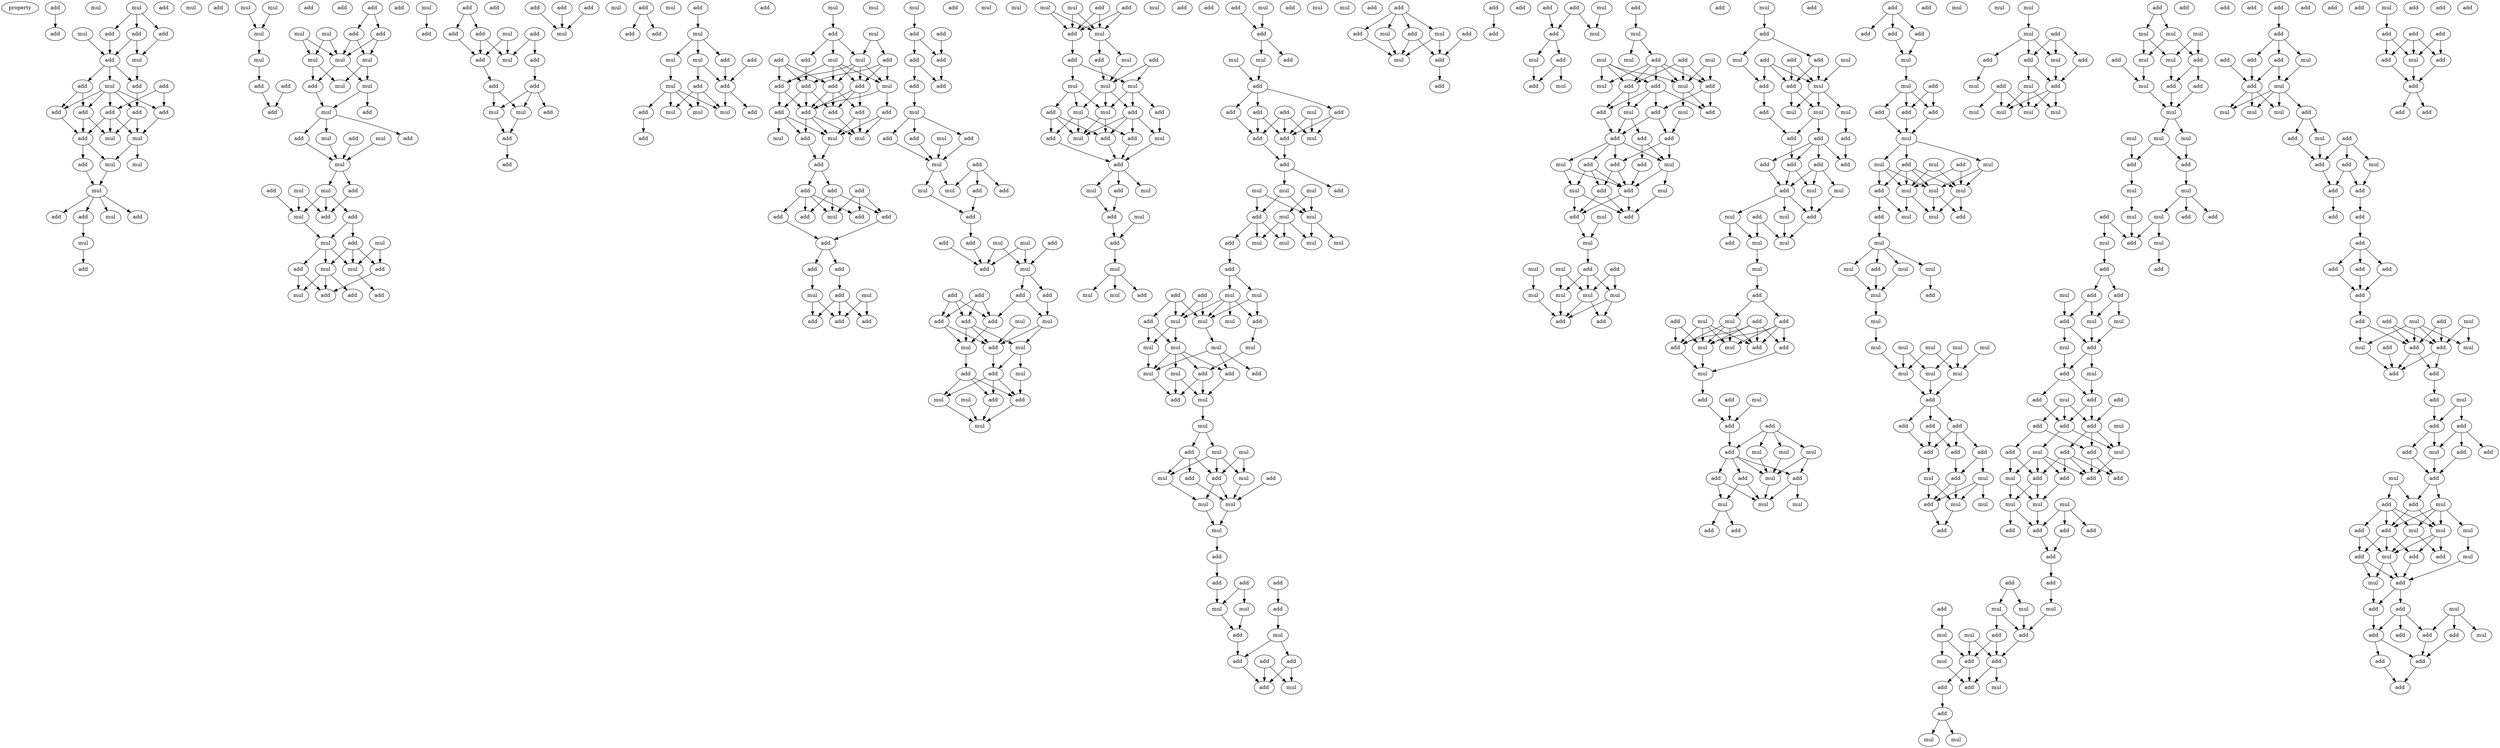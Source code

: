 digraph {
    node [fontcolor=black]
    property [mul=2,lf=1.5]
    0 [ label = add ];
    1 [ label = mul ];
    2 [ label = add ];
    3 [ label = mul ];
    4 [ label = add ];
    5 [ label = add ];
    6 [ label = mul ];
    7 [ label = add ];
    8 [ label = mul ];
    9 [ label = add ];
    10 [ label = mul ];
    11 [ label = add ];
    12 [ label = add ];
    13 [ label = add ];
    14 [ label = add ];
    15 [ label = add ];
    16 [ label = add ];
    17 [ label = add ];
    18 [ label = add ];
    19 [ label = add ];
    20 [ label = mul ];
    21 [ label = mul ];
    22 [ label = mul ];
    23 [ label = add ];
    24 [ label = mul ];
    25 [ label = add ];
    26 [ label = mul ];
    27 [ label = mul ];
    28 [ label = add ];
    29 [ label = add ];
    30 [ label = add ];
    31 [ label = mul ];
    32 [ label = add ];
    33 [ label = mul ];
    34 [ label = mul ];
    35 [ label = add ];
    36 [ label = add ];
    37 [ label = add ];
    38 [ label = mul ];
    39 [ label = mul ];
    40 [ label = mul ];
    41 [ label = add ];
    42 [ label = add ];
    43 [ label = add ];
    44 [ label = add ];
    45 [ label = add ];
    46 [ label = add ];
    47 [ label = add ];
    48 [ label = mul ];
    49 [ label = mul ];
    50 [ label = mul ];
    51 [ label = mul ];
    52 [ label = mul ];
    53 [ label = add ];
    54 [ label = mul ];
    55 [ label = mul ];
    56 [ label = add ];
    57 [ label = mul ];
    58 [ label = mul ];
    59 [ label = add ];
    60 [ label = mul ];
    61 [ label = add ];
    62 [ label = add ];
    63 [ label = mul ];
    64 [ label = add ];
    65 [ label = mul ];
    66 [ label = add ];
    67 [ label = mul ];
    68 [ label = add ];
    69 [ label = mul ];
    70 [ label = add ];
    71 [ label = mul ];
    72 [ label = add ];
    73 [ label = mul ];
    74 [ label = mul ];
    75 [ label = add ];
    76 [ label = add ];
    77 [ label = mul ];
    78 [ label = mul ];
    79 [ label = add ];
    80 [ label = add ];
    81 [ label = add ];
    82 [ label = mul ];
    83 [ label = add ];
    84 [ label = add ];
    85 [ label = add ];
    86 [ label = add ];
    87 [ label = add ];
    88 [ label = mul ];
    89 [ label = add ];
    90 [ label = mul ];
    91 [ label = add ];
    92 [ label = add ];
    93 [ label = add ];
    94 [ label = mul ];
    95 [ label = mul ];
    96 [ label = add ];
    97 [ label = add ];
    98 [ label = add ];
    99 [ label = add ];
    100 [ label = add ];
    101 [ label = add ];
    102 [ label = mul ];
    103 [ label = add ];
    104 [ label = mul ];
    105 [ label = add ];
    106 [ label = mul ];
    107 [ label = add ];
    108 [ label = add ];
    109 [ label = add ];
    110 [ label = mul ];
    111 [ label = add ];
    112 [ label = mul ];
    113 [ label = mul ];
    114 [ label = add ];
    115 [ label = add ];
    116 [ label = mul ];
    117 [ label = add ];
    118 [ label = add ];
    119 [ label = add ];
    120 [ label = add ];
    121 [ label = mul ];
    122 [ label = mul ];
    123 [ label = mul ];
    124 [ label = add ];
    125 [ label = mul ];
    126 [ label = mul ];
    127 [ label = add ];
    128 [ label = mul ];
    129 [ label = add ];
    130 [ label = mul ];
    131 [ label = add ];
    132 [ label = mul ];
    133 [ label = add ];
    134 [ label = add ];
    135 [ label = add ];
    136 [ label = add ];
    137 [ label = add ];
    138 [ label = mul ];
    139 [ label = add ];
    140 [ label = add ];
    141 [ label = add ];
    142 [ label = add ];
    143 [ label = add ];
    144 [ label = add ];
    145 [ label = mul ];
    146 [ label = mul ];
    147 [ label = mul ];
    148 [ label = add ];
    149 [ label = add ];
    150 [ label = add ];
    151 [ label = add ];
    152 [ label = add ];
    153 [ label = add ];
    154 [ label = add ];
    155 [ label = add ];
    156 [ label = mul ];
    157 [ label = add ];
    158 [ label = add ];
    159 [ label = add ];
    160 [ label = mul ];
    161 [ label = add ];
    162 [ label = mul ];
    163 [ label = add ];
    164 [ label = add ];
    165 [ label = add ];
    166 [ label = mul ];
    167 [ label = add ];
    168 [ label = add ];
    169 [ label = add ];
    170 [ label = add ];
    171 [ label = add ];
    172 [ label = add ];
    173 [ label = add ];
    174 [ label = mul ];
    175 [ label = mul ];
    176 [ label = add ];
    177 [ label = add ];
    178 [ label = mul ];
    179 [ label = add ];
    180 [ label = add ];
    181 [ label = mul ];
    182 [ label = mul ];
    183 [ label = add ];
    184 [ label = mul ];
    185 [ label = mul ];
    186 [ label = add ];
    187 [ label = add ];
    188 [ label = mul ];
    189 [ label = add ];
    190 [ label = add ];
    191 [ label = add ];
    192 [ label = mul ];
    193 [ label = mul ];
    194 [ label = add ];
    195 [ label = add ];
    196 [ label = add ];
    197 [ label = add ];
    198 [ label = add ];
    199 [ label = add ];
    200 [ label = mul ];
    201 [ label = add ];
    202 [ label = mul ];
    203 [ label = add ];
    204 [ label = mul ];
    205 [ label = add ];
    206 [ label = mul ];
    207 [ label = add ];
    208 [ label = mul ];
    209 [ label = add ];
    210 [ label = add ];
    211 [ label = mul ];
    212 [ label = mul ];
    213 [ label = add ];
    214 [ label = mul ];
    215 [ label = mul ];
    216 [ label = add ];
    217 [ label = add ];
    218 [ label = mul ];
    219 [ label = mul ];
    220 [ label = add ];
    221 [ label = mul ];
    222 [ label = add ];
    223 [ label = mul ];
    224 [ label = add ];
    225 [ label = add ];
    226 [ label = mul ];
    227 [ label = mul ];
    228 [ label = mul ];
    229 [ label = mul ];
    230 [ label = mul ];
    231 [ label = add ];
    232 [ label = add ];
    233 [ label = add ];
    234 [ label = mul ];
    235 [ label = mul ];
    236 [ label = add ];
    237 [ label = add ];
    238 [ label = add ];
    239 [ label = add ];
    240 [ label = add ];
    241 [ label = add ];
    242 [ label = mul ];
    243 [ label = mul ];
    244 [ label = add ];
    245 [ label = mul ];
    246 [ label = add ];
    247 [ label = add ];
    248 [ label = mul ];
    249 [ label = mul ];
    250 [ label = add ];
    251 [ label = mul ];
    252 [ label = mul ];
    253 [ label = add ];
    254 [ label = add ];
    255 [ label = add ];
    256 [ label = add ];
    257 [ label = mul ];
    258 [ label = mul ];
    259 [ label = add ];
    260 [ label = add ];
    261 [ label = add ];
    262 [ label = add ];
    263 [ label = add ];
    264 [ label = mul ];
    265 [ label = add ];
    266 [ label = mul ];
    267 [ label = add ];
    268 [ label = add ];
    269 [ label = mul ];
    270 [ label = add ];
    271 [ label = mul ];
    272 [ label = mul ];
    273 [ label = add ];
    274 [ label = mul ];
    275 [ label = mul ];
    276 [ label = mul ];
    277 [ label = mul ];
    278 [ label = add ];
    279 [ label = mul ];
    280 [ label = mul ];
    281 [ label = add ];
    282 [ label = add ];
    283 [ label = mul ];
    284 [ label = add ];
    285 [ label = mul ];
    286 [ label = mul ];
    287 [ label = mul ];
    288 [ label = mul ];
    289 [ label = add ];
    290 [ label = add ];
    291 [ label = mul ];
    292 [ label = mul ];
    293 [ label = mul ];
    294 [ label = mul ];
    295 [ label = mul ];
    296 [ label = add ];
    297 [ label = add ];
    298 [ label = add ];
    299 [ label = mul ];
    300 [ label = mul ];
    301 [ label = add ];
    302 [ label = mul ];
    303 [ label = mul ];
    304 [ label = mul ];
    305 [ label = add ];
    306 [ label = add ];
    307 [ label = add ];
    308 [ label = mul ];
    309 [ label = mul ];
    310 [ label = add ];
    311 [ label = mul ];
    312 [ label = mul ];
    313 [ label = mul ];
    314 [ label = mul ];
    315 [ label = add ];
    316 [ label = add ];
    317 [ label = add ];
    318 [ label = add ];
    319 [ label = mul ];
    320 [ label = add ];
    321 [ label = mul ];
    322 [ label = mul ];
    323 [ label = add ];
    324 [ label = add ];
    325 [ label = add ];
    326 [ label = add ];
    327 [ label = mul ];
    328 [ label = mul ];
    329 [ label = add ];
    330 [ label = add ];
    331 [ label = add ];
    332 [ label = add ];
    333 [ label = add ];
    334 [ label = mul ];
    335 [ label = mul ];
    336 [ label = add ];
    337 [ label = mul ];
    338 [ label = add ];
    339 [ label = add ];
    340 [ label = add ];
    341 [ label = add ];
    342 [ label = add ];
    343 [ label = add ];
    344 [ label = mul ];
    345 [ label = add ];
    346 [ label = add ];
    347 [ label = mul ];
    348 [ label = mul ];
    349 [ label = add ];
    350 [ label = add ];
    351 [ label = mul ];
    352 [ label = add ];
    353 [ label = mul ];
    354 [ label = mul ];
    355 [ label = add ];
    356 [ label = add ];
    357 [ label = mul ];
    358 [ label = mul ];
    359 [ label = mul ];
    360 [ label = add ];
    361 [ label = add ];
    362 [ label = add ];
    363 [ label = mul ];
    364 [ label = add ];
    365 [ label = mul ];
    366 [ label = mul ];
    367 [ label = add ];
    368 [ label = add ];
    369 [ label = add ];
    370 [ label = add ];
    371 [ label = add ];
    372 [ label = add ];
    373 [ label = mul ];
    374 [ label = add ];
    375 [ label = mul ];
    376 [ label = add ];
    377 [ label = mul ];
    378 [ label = add ];
    379 [ label = add ];
    380 [ label = mul ];
    381 [ label = add ];
    382 [ label = add ];
    383 [ label = add ];
    384 [ label = mul ];
    385 [ label = mul ];
    386 [ label = mul ];
    387 [ label = mul ];
    388 [ label = add ];
    389 [ label = add ];
    390 [ label = mul ];
    391 [ label = mul ];
    392 [ label = mul ];
    393 [ label = mul ];
    394 [ label = add ];
    395 [ label = add ];
    396 [ label = mul ];
    397 [ label = add ];
    398 [ label = add ];
    399 [ label = mul ];
    400 [ label = mul ];
    401 [ label = add ];
    402 [ label = add ];
    403 [ label = add ];
    404 [ label = add ];
    405 [ label = mul ];
    406 [ label = mul ];
    407 [ label = add ];
    408 [ label = mul ];
    409 [ label = mul ];
    410 [ label = add ];
    411 [ label = add ];
    412 [ label = add ];
    413 [ label = add ];
    414 [ label = add ];
    415 [ label = add ];
    416 [ label = add ];
    417 [ label = add ];
    418 [ label = add ];
    419 [ label = mul ];
    420 [ label = mul ];
    421 [ label = add ];
    422 [ label = mul ];
    423 [ label = add ];
    424 [ label = mul ];
    425 [ label = mul ];
    426 [ label = mul ];
    427 [ label = add ];
    428 [ label = mul ];
    429 [ label = add ];
    430 [ label = add ];
    431 [ label = add ];
    432 [ label = mul ];
    433 [ label = add ];
    434 [ label = mul ];
    435 [ label = mul ];
    436 [ label = mul ];
    437 [ label = add ];
    438 [ label = add ];
    439 [ label = add ];
    440 [ label = mul ];
    441 [ label = add ];
    442 [ label = mul ];
    443 [ label = add ];
    444 [ label = add ];
    445 [ label = add ];
    446 [ label = add ];
    447 [ label = mul ];
    448 [ label = mul ];
    449 [ label = mul ];
    450 [ label = mul ];
    451 [ label = add ];
    452 [ label = add ];
    453 [ label = add ];
    454 [ label = mul ];
    455 [ label = mul ];
    456 [ label = mul ];
    457 [ label = add ];
    458 [ label = add ];
    459 [ label = add ];
    460 [ label = add ];
    461 [ label = add ];
    462 [ label = add ];
    463 [ label = mul ];
    464 [ label = add ];
    465 [ label = mul ];
    466 [ label = mul ];
    467 [ label = mul ];
    468 [ label = add ];
    469 [ label = add ];
    470 [ label = add ];
    471 [ label = add ];
    472 [ label = mul ];
    473 [ label = add ];
    474 [ label = mul ];
    475 [ label = add ];
    476 [ label = mul ];
    477 [ label = mul ];
    478 [ label = add ];
    479 [ label = mul ];
    480 [ label = mul ];
    481 [ label = mul ];
    482 [ label = mul ];
    483 [ label = add ];
    484 [ label = mul ];
    485 [ label = add ];
    486 [ label = mul ];
    487 [ label = mul ];
    488 [ label = mul ];
    489 [ label = add ];
    490 [ label = mul ];
    491 [ label = add ];
    492 [ label = mul ];
    493 [ label = mul ];
    494 [ label = mul ];
    495 [ label = mul ];
    496 [ label = mul ];
    497 [ label = mul ];
    498 [ label = mul ];
    499 [ label = mul ];
    500 [ label = mul ];
    501 [ label = mul ];
    502 [ label = add ];
    503 [ label = add ];
    504 [ label = add ];
    505 [ label = add ];
    506 [ label = add ];
    507 [ label = add ];
    508 [ label = add ];
    509 [ label = add ];
    510 [ label = mul ];
    511 [ label = mul ];
    512 [ label = mul ];
    513 [ label = add ];
    514 [ label = mul ];
    515 [ label = add ];
    516 [ label = mul ];
    517 [ label = mul ];
    518 [ label = add ];
    519 [ label = add ];
    520 [ label = mul ];
    521 [ label = add ];
    522 [ label = add ];
    523 [ label = mul ];
    524 [ label = add ];
    525 [ label = mul ];
    526 [ label = add ];
    527 [ label = mul ];
    528 [ label = mul ];
    529 [ label = mul ];
    530 [ label = mul ];
    531 [ label = add ];
    532 [ label = mul ];
    533 [ label = mul ];
    534 [ label = mul ];
    535 [ label = mul ];
    536 [ label = add ];
    537 [ label = mul ];
    538 [ label = add ];
    539 [ label = add ];
    540 [ label = mul ];
    541 [ label = add ];
    542 [ label = mul ];
    543 [ label = mul ];
    544 [ label = mul ];
    545 [ label = mul ];
    546 [ label = add ];
    547 [ label = add ];
    548 [ label = mul ];
    549 [ label = mul ];
    550 [ label = add ];
    551 [ label = mul ];
    552 [ label = mul ];
    553 [ label = add ];
    554 [ label = add ];
    555 [ label = add ];
    556 [ label = mul ];
    557 [ label = mul ];
    558 [ label = add ];
    559 [ label = add ];
    560 [ label = add ];
    561 [ label = mul ];
    562 [ label = add ];
    563 [ label = add ];
    564 [ label = mul ];
    565 [ label = mul ];
    566 [ label = mul ];
    567 [ label = add ];
    568 [ label = add ];
    569 [ label = add ];
    570 [ label = mul ];
    571 [ label = add ];
    572 [ label = mul ];
    573 [ label = add ];
    574 [ label = add ];
    575 [ label = add ];
    576 [ label = mul ];
    577 [ label = add ];
    578 [ label = add ];
    579 [ label = add ];
    580 [ label = add ];
    581 [ label = mul ];
    582 [ label = mul ];
    583 [ label = add ];
    584 [ label = add ];
    585 [ label = add ];
    586 [ label = add ];
    587 [ label = mul ];
    588 [ label = add ];
    589 [ label = mul ];
    590 [ label = mul ];
    591 [ label = mul ];
    592 [ label = add ];
    593 [ label = add ];
    594 [ label = add ];
    595 [ label = add ];
    596 [ label = add ];
    597 [ label = add ];
    598 [ label = add ];
    599 [ label = mul ];
    600 [ label = add ];
    601 [ label = mul ];
    602 [ label = mul ];
    603 [ label = mul ];
    604 [ label = mul ];
    605 [ label = add ];
    606 [ label = add ];
    607 [ label = add ];
    608 [ label = mul ];
    609 [ label = add ];
    610 [ label = add ];
    611 [ label = add ];
    612 [ label = mul ];
    613 [ label = add ];
    614 [ label = add ];
    615 [ label = add ];
    616 [ label = add ];
    617 [ label = mul ];
    618 [ label = mul ];
    619 [ label = add ];
    620 [ label = add ];
    621 [ label = add ];
    622 [ label = mul ];
    623 [ label = add ];
    624 [ label = add ];
    625 [ label = mul ];
    626 [ label = add ];
    627 [ label = add ];
    628 [ label = mul ];
    629 [ label = mul ];
    630 [ label = mul ];
    631 [ label = add ];
    632 [ label = mul ];
    633 [ label = add ];
    634 [ label = add ];
    635 [ label = mul ];
    636 [ label = add ];
    637 [ label = add ];
    638 [ label = add ];
    639 [ label = add ];
    640 [ label = add ];
    641 [ label = add ];
    642 [ label = add ];
    643 [ label = add ];
    644 [ label = add ];
    645 [ label = add ];
    646 [ label = add ];
    647 [ label = add ];
    648 [ label = add ];
    649 [ label = add ];
    650 [ label = mul ];
    651 [ label = add ];
    652 [ label = mul ];
    653 [ label = mul ];
    654 [ label = add ];
    655 [ label = add ];
    656 [ label = add ];
    657 [ label = mul ];
    658 [ label = add ];
    659 [ label = add ];
    660 [ label = mul ];
    661 [ label = add ];
    662 [ label = add ];
    663 [ label = add ];
    664 [ label = add ];
    665 [ label = add ];
    666 [ label = add ];
    667 [ label = mul ];
    668 [ label = add ];
    669 [ label = mul ];
    670 [ label = mul ];
    671 [ label = add ];
    672 [ label = add ];
    673 [ label = mul ];
    674 [ label = add ];
    675 [ label = add ];
    676 [ label = mul ];
    677 [ label = mul ];
    678 [ label = mul ];
    679 [ label = add ];
    680 [ label = add ];
    681 [ label = add ];
    682 [ label = mul ];
    683 [ label = mul ];
    684 [ label = add ];
    685 [ label = mul ];
    686 [ label = add ];
    687 [ label = add ];
    688 [ label = add ];
    689 [ label = add ];
    690 [ label = add ];
    691 [ label = add ];
    692 [ label = mul ];
    693 [ label = add ];
    694 [ label = add ];
    695 [ label = add ];
    696 [ label = mul ];
    697 [ label = add ];
    698 [ label = add ];
    699 [ label = add ];
    700 [ label = add ];
    701 [ label = add ];
    702 [ label = add ];
    703 [ label = mul ];
    704 [ label = add ];
    705 [ label = add ];
    706 [ label = add ];
    707 [ label = add ];
    708 [ label = add ];
    0 -> 2 [ name = 0 ];
    3 -> 4 [ name = 1 ];
    3 -> 5 [ name = 2 ];
    3 -> 7 [ name = 3 ];
    4 -> 8 [ name = 4 ];
    4 -> 9 [ name = 5 ];
    5 -> 8 [ name = 6 ];
    6 -> 9 [ name = 7 ];
    7 -> 9 [ name = 8 ];
    8 -> 13 [ name = 9 ];
    9 -> 10 [ name = 10 ];
    9 -> 11 [ name = 11 ];
    9 -> 13 [ name = 12 ];
    10 -> 14 [ name = 13 ];
    10 -> 15 [ name = 14 ];
    10 -> 16 [ name = 15 ];
    10 -> 17 [ name = 16 ];
    10 -> 18 [ name = 17 ];
    11 -> 17 [ name = 18 ];
    11 -> 18 [ name = 19 ];
    12 -> 15 [ name = 20 ];
    12 -> 16 [ name = 21 ];
    13 -> 14 [ name = 22 ];
    14 -> 20 [ name = 23 ];
    14 -> 21 [ name = 24 ];
    15 -> 19 [ name = 25 ];
    15 -> 20 [ name = 26 ];
    15 -> 21 [ name = 27 ];
    16 -> 21 [ name = 28 ];
    17 -> 19 [ name = 29 ];
    17 -> 20 [ name = 30 ];
    18 -> 19 [ name = 31 ];
    19 -> 22 [ name = 32 ];
    19 -> 25 [ name = 33 ];
    21 -> 22 [ name = 34 ];
    21 -> 26 [ name = 35 ];
    22 -> 27 [ name = 36 ];
    25 -> 27 [ name = 37 ];
    27 -> 29 [ name = 38 ];
    27 -> 30 [ name = 39 ];
    27 -> 31 [ name = 40 ];
    27 -> 32 [ name = 41 ];
    30 -> 33 [ name = 42 ];
    33 -> 36 [ name = 43 ];
    34 -> 39 [ name = 44 ];
    38 -> 39 [ name = 45 ];
    39 -> 40 [ name = 46 ];
    40 -> 41 [ name = 47 ];
    41 -> 43 [ name = 48 ];
    42 -> 43 [ name = 49 ];
    44 -> 45 [ name = 50 ];
    44 -> 46 [ name = 51 ];
    45 -> 51 [ name = 52 ];
    45 -> 52 [ name = 53 ];
    46 -> 51 [ name = 54 ];
    46 -> 52 [ name = 55 ];
    48 -> 50 [ name = 56 ];
    48 -> 51 [ name = 57 ];
    49 -> 50 [ name = 58 ];
    49 -> 51 [ name = 59 ];
    50 -> 53 [ name = 60 ];
    50 -> 55 [ name = 61 ];
    51 -> 53 [ name = 62 ];
    51 -> 54 [ name = 63 ];
    52 -> 54 [ name = 64 ];
    52 -> 55 [ name = 65 ];
    53 -> 57 [ name = 66 ];
    54 -> 56 [ name = 67 ];
    54 -> 57 [ name = 68 ];
    57 -> 58 [ name = 69 ];
    57 -> 61 [ name = 70 ];
    57 -> 62 [ name = 71 ];
    58 -> 63 [ name = 72 ];
    59 -> 63 [ name = 73 ];
    60 -> 63 [ name = 74 ];
    62 -> 63 [ name = 75 ];
    63 -> 65 [ name = 76 ];
    63 -> 66 [ name = 77 ];
    64 -> 69 [ name = 78 ];
    65 -> 68 [ name = 79 ];
    65 -> 69 [ name = 80 ];
    65 -> 70 [ name = 81 ];
    66 -> 68 [ name = 82 ];
    67 -> 68 [ name = 83 ];
    67 -> 69 [ name = 84 ];
    69 -> 73 [ name = 85 ];
    70 -> 72 [ name = 86 ];
    70 -> 73 [ name = 87 ];
    71 -> 75 [ name = 88 ];
    71 -> 77 [ name = 89 ];
    72 -> 74 [ name = 90 ];
    72 -> 75 [ name = 91 ];
    72 -> 77 [ name = 92 ];
    73 -> 74 [ name = 93 ];
    73 -> 76 [ name = 94 ];
    73 -> 77 [ name = 95 ];
    74 -> 78 [ name = 96 ];
    74 -> 79 [ name = 97 ];
    74 -> 80 [ name = 98 ];
    75 -> 80 [ name = 99 ];
    76 -> 78 [ name = 100 ];
    76 -> 80 [ name = 101 ];
    77 -> 81 [ name = 102 ];
    82 -> 84 [ name = 103 ];
    83 -> 86 [ name = 104 ];
    83 -> 87 [ name = 105 ];
    85 -> 90 [ name = 106 ];
    85 -> 91 [ name = 107 ];
    86 -> 89 [ name = 108 ];
    87 -> 89 [ name = 109 ];
    87 -> 90 [ name = 110 ];
    88 -> 89 [ name = 111 ];
    88 -> 90 [ name = 112 ];
    89 -> 92 [ name = 113 ];
    91 -> 93 [ name = 114 ];
    92 -> 94 [ name = 115 ];
    92 -> 95 [ name = 116 ];
    93 -> 94 [ name = 117 ];
    93 -> 95 [ name = 118 ];
    93 -> 97 [ name = 119 ];
    94 -> 98 [ name = 120 ];
    95 -> 98 [ name = 121 ];
    98 -> 100 [ name = 122 ];
    99 -> 104 [ name = 123 ];
    101 -> 104 [ name = 124 ];
    103 -> 104 [ name = 125 ];
    105 -> 107 [ name = 126 ];
    105 -> 109 [ name = 127 ];
    108 -> 110 [ name = 128 ];
    110 -> 112 [ name = 129 ];
    110 -> 113 [ name = 130 ];
    110 -> 114 [ name = 131 ];
    111 -> 118 [ name = 132 ];
    112 -> 116 [ name = 133 ];
    113 -> 117 [ name = 134 ];
    113 -> 118 [ name = 135 ];
    114 -> 118 [ name = 136 ];
    116 -> 119 [ name = 137 ];
    116 -> 121 [ name = 138 ];
    116 -> 122 [ name = 139 ];
    116 -> 123 [ name = 140 ];
    117 -> 121 [ name = 141 ];
    117 -> 122 [ name = 142 ];
    117 -> 123 [ name = 143 ];
    118 -> 120 [ name = 144 ];
    118 -> 121 [ name = 145 ];
    119 -> 124 [ name = 146 ];
    125 -> 127 [ name = 147 ];
    127 -> 129 [ name = 148 ];
    127 -> 130 [ name = 149 ];
    127 -> 132 [ name = 150 ];
    128 -> 132 [ name = 151 ];
    128 -> 133 [ name = 152 ];
    129 -> 134 [ name = 153 ];
    130 -> 135 [ name = 154 ];
    130 -> 136 [ name = 155 ];
    130 -> 137 [ name = 156 ];
    130 -> 138 [ name = 157 ];
    131 -> 134 [ name = 158 ];
    131 -> 135 [ name = 159 ];
    131 -> 137 [ name = 160 ];
    132 -> 135 [ name = 161 ];
    132 -> 136 [ name = 162 ];
    132 -> 137 [ name = 163 ];
    132 -> 138 [ name = 164 ];
    133 -> 134 [ name = 165 ];
    133 -> 136 [ name = 166 ];
    133 -> 138 [ name = 167 ];
    134 -> 139 [ name = 168 ];
    134 -> 140 [ name = 169 ];
    134 -> 141 [ name = 170 ];
    135 -> 139 [ name = 171 ];
    135 -> 140 [ name = 172 ];
    135 -> 142 [ name = 173 ];
    136 -> 139 [ name = 174 ];
    136 -> 140 [ name = 175 ];
    136 -> 142 [ name = 176 ];
    137 -> 139 [ name = 177 ];
    137 -> 141 [ name = 178 ];
    138 -> 139 [ name = 179 ];
    138 -> 143 [ name = 180 ];
    139 -> 144 [ name = 181 ];
    139 -> 145 [ name = 182 ];
    139 -> 146 [ name = 183 ];
    140 -> 146 [ name = 184 ];
    141 -> 144 [ name = 185 ];
    141 -> 145 [ name = 186 ];
    141 -> 147 [ name = 187 ];
    142 -> 145 [ name = 188 ];
    142 -> 146 [ name = 189 ];
    143 -> 145 [ name = 190 ];
    143 -> 146 [ name = 191 ];
    144 -> 148 [ name = 192 ];
    145 -> 148 [ name = 193 ];
    148 -> 149 [ name = 194 ];
    148 -> 151 [ name = 195 ];
    149 -> 152 [ name = 196 ];
    149 -> 153 [ name = 197 ];
    149 -> 156 [ name = 198 ];
    150 -> 153 [ name = 199 ];
    150 -> 155 [ name = 200 ];
    150 -> 156 [ name = 201 ];
    151 -> 152 [ name = 202 ];
    151 -> 154 [ name = 203 ];
    151 -> 155 [ name = 204 ];
    151 -> 156 [ name = 205 ];
    153 -> 157 [ name = 206 ];
    154 -> 157 [ name = 207 ];
    157 -> 158 [ name = 208 ];
    157 -> 159 [ name = 209 ];
    158 -> 161 [ name = 210 ];
    159 -> 162 [ name = 211 ];
    160 -> 164 [ name = 212 ];
    160 -> 165 [ name = 213 ];
    161 -> 163 [ name = 214 ];
    161 -> 164 [ name = 215 ];
    161 -> 165 [ name = 216 ];
    162 -> 163 [ name = 217 ];
    162 -> 165 [ name = 218 ];
    166 -> 167 [ name = 219 ];
    167 -> 169 [ name = 220 ];
    167 -> 170 [ name = 221 ];
    168 -> 170 [ name = 222 ];
    169 -> 172 [ name = 223 ];
    169 -> 173 [ name = 224 ];
    170 -> 173 [ name = 225 ];
    172 -> 174 [ name = 226 ];
    174 -> 176 [ name = 227 ];
    174 -> 177 [ name = 228 ];
    174 -> 179 [ name = 229 ];
    176 -> 181 [ name = 230 ];
    177 -> 181 [ name = 231 ];
    178 -> 181 [ name = 232 ];
    179 -> 181 [ name = 233 ];
    180 -> 183 [ name = 234 ];
    180 -> 184 [ name = 235 ];
    180 -> 186 [ name = 236 ];
    181 -> 182 [ name = 237 ];
    181 -> 184 [ name = 238 ];
    182 -> 187 [ name = 239 ];
    183 -> 187 [ name = 240 ];
    187 -> 189 [ name = 241 ];
    188 -> 193 [ name = 242 ];
    188 -> 194 [ name = 243 ];
    189 -> 194 [ name = 244 ];
    190 -> 193 [ name = 245 ];
    191 -> 194 [ name = 246 ];
    192 -> 193 [ name = 247 ];
    192 -> 194 [ name = 248 ];
    193 -> 195 [ name = 249 ];
    193 -> 198 [ name = 250 ];
    195 -> 202 [ name = 251 ];
    195 -> 203 [ name = 252 ];
    196 -> 199 [ name = 253 ];
    196 -> 201 [ name = 254 ];
    196 -> 203 [ name = 255 ];
    197 -> 199 [ name = 256 ];
    197 -> 201 [ name = 257 ];
    197 -> 203 [ name = 258 ];
    198 -> 202 [ name = 259 ];
    199 -> 205 [ name = 260 ];
    199 -> 206 [ name = 261 ];
    200 -> 205 [ name = 262 ];
    201 -> 204 [ name = 263 ];
    201 -> 205 [ name = 264 ];
    201 -> 206 [ name = 265 ];
    202 -> 204 [ name = 266 ];
    202 -> 205 [ name = 267 ];
    203 -> 206 [ name = 268 ];
    204 -> 207 [ name = 269 ];
    204 -> 208 [ name = 270 ];
    205 -> 207 [ name = 271 ];
    206 -> 209 [ name = 272 ];
    207 -> 210 [ name = 273 ];
    207 -> 212 [ name = 274 ];
    207 -> 213 [ name = 275 ];
    208 -> 210 [ name = 276 ];
    209 -> 210 [ name = 277 ];
    209 -> 212 [ name = 278 ];
    209 -> 213 [ name = 279 ];
    210 -> 214 [ name = 280 ];
    211 -> 214 [ name = 281 ];
    212 -> 214 [ name = 282 ];
    213 -> 214 [ name = 283 ];
    215 -> 220 [ name = 284 ];
    215 -> 221 [ name = 285 ];
    216 -> 220 [ name = 286 ];
    216 -> 221 [ name = 287 ];
    217 -> 220 [ name = 288 ];
    217 -> 221 [ name = 289 ];
    219 -> 220 [ name = 290 ];
    219 -> 221 [ name = 291 ];
    220 -> 225 [ name = 292 ];
    221 -> 222 [ name = 293 ];
    221 -> 223 [ name = 294 ];
    222 -> 228 [ name = 295 ];
    223 -> 228 [ name = 296 ];
    224 -> 227 [ name = 297 ];
    224 -> 228 [ name = 298 ];
    225 -> 226 [ name = 299 ];
    225 -> 227 [ name = 300 ];
    226 -> 229 [ name = 301 ];
    226 -> 230 [ name = 302 ];
    226 -> 233 [ name = 303 ];
    227 -> 230 [ name = 304 ];
    227 -> 231 [ name = 305 ];
    227 -> 232 [ name = 306 ];
    228 -> 229 [ name = 307 ];
    228 -> 230 [ name = 308 ];
    228 -> 232 [ name = 309 ];
    229 -> 235 [ name = 310 ];
    229 -> 236 [ name = 311 ];
    229 -> 238 [ name = 312 ];
    230 -> 235 [ name = 313 ];
    230 -> 237 [ name = 314 ];
    231 -> 234 [ name = 315 ];
    232 -> 234 [ name = 316 ];
    232 -> 235 [ name = 317 ];
    232 -> 236 [ name = 318 ];
    232 -> 237 [ name = 319 ];
    233 -> 235 [ name = 320 ];
    233 -> 237 [ name = 321 ];
    233 -> 238 [ name = 322 ];
    234 -> 239 [ name = 323 ];
    236 -> 239 [ name = 324 ];
    237 -> 239 [ name = 325 ];
    238 -> 239 [ name = 326 ];
    239 -> 241 [ name = 327 ];
    239 -> 242 [ name = 328 ];
    239 -> 243 [ name = 329 ];
    241 -> 244 [ name = 330 ];
    243 -> 244 [ name = 331 ];
    244 -> 246 [ name = 332 ];
    245 -> 246 [ name = 333 ];
    246 -> 248 [ name = 334 ];
    248 -> 249 [ name = 335 ];
    248 -> 251 [ name = 336 ];
    248 -> 253 [ name = 337 ];
    250 -> 254 [ name = 338 ];
    252 -> 254 [ name = 339 ];
    254 -> 255 [ name = 340 ];
    254 -> 258 [ name = 341 ];
    257 -> 259 [ name = 342 ];
    258 -> 259 [ name = 343 ];
    259 -> 261 [ name = 344 ];
    259 -> 262 [ name = 345 ];
    259 -> 263 [ name = 346 ];
    260 -> 265 [ name = 347 ];
    260 -> 266 [ name = 348 ];
    260 -> 267 [ name = 349 ];
    261 -> 265 [ name = 350 ];
    261 -> 266 [ name = 351 ];
    262 -> 267 [ name = 352 ];
    263 -> 265 [ name = 353 ];
    263 -> 267 [ name = 354 ];
    264 -> 265 [ name = 355 ];
    264 -> 266 [ name = 356 ];
    265 -> 268 [ name = 357 ];
    267 -> 268 [ name = 358 ];
    268 -> 269 [ name = 359 ];
    268 -> 270 [ name = 360 ];
    269 -> 273 [ name = 361 ];
    269 -> 275 [ name = 362 ];
    271 -> 273 [ name = 363 ];
    271 -> 275 [ name = 364 ];
    272 -> 274 [ name = 365 ];
    272 -> 275 [ name = 366 ];
    273 -> 277 [ name = 367 ];
    273 -> 278 [ name = 368 ];
    273 -> 279 [ name = 369 ];
    274 -> 277 [ name = 370 ];
    274 -> 279 [ name = 371 ];
    274 -> 280 [ name = 372 ];
    275 -> 276 [ name = 373 ];
    275 -> 280 [ name = 374 ];
    278 -> 281 [ name = 375 ];
    281 -> 283 [ name = 376 ];
    281 -> 285 [ name = 377 ];
    282 -> 286 [ name = 378 ];
    282 -> 288 [ name = 379 ];
    283 -> 286 [ name = 380 ];
    283 -> 287 [ name = 381 ];
    283 -> 288 [ name = 382 ];
    283 -> 289 [ name = 383 ];
    284 -> 286 [ name = 384 ];
    284 -> 288 [ name = 385 ];
    284 -> 290 [ name = 386 ];
    285 -> 288 [ name = 387 ];
    285 -> 289 [ name = 388 ];
    286 -> 293 [ name = 389 ];
    286 -> 294 [ name = 390 ];
    288 -> 291 [ name = 391 ];
    289 -> 292 [ name = 392 ];
    290 -> 293 [ name = 393 ];
    290 -> 294 [ name = 394 ];
    291 -> 295 [ name = 395 ];
    291 -> 297 [ name = 396 ];
    291 -> 298 [ name = 397 ];
    292 -> 296 [ name = 398 ];
    293 -> 295 [ name = 399 ];
    294 -> 295 [ name = 400 ];
    294 -> 296 [ name = 401 ];
    294 -> 297 [ name = 402 ];
    294 -> 299 [ name = 403 ];
    295 -> 301 [ name = 404 ];
    296 -> 300 [ name = 405 ];
    296 -> 301 [ name = 406 ];
    297 -> 300 [ name = 407 ];
    299 -> 300 [ name = 408 ];
    299 -> 301 [ name = 409 ];
    300 -> 302 [ name = 410 ];
    302 -> 304 [ name = 411 ];
    302 -> 305 [ name = 412 ];
    303 -> 308 [ name = 413 ];
    303 -> 310 [ name = 414 ];
    304 -> 308 [ name = 415 ];
    304 -> 309 [ name = 416 ];
    304 -> 310 [ name = 417 ];
    305 -> 306 [ name = 418 ];
    305 -> 309 [ name = 419 ];
    305 -> 310 [ name = 420 ];
    306 -> 312 [ name = 421 ];
    307 -> 312 [ name = 422 ];
    308 -> 312 [ name = 423 ];
    309 -> 311 [ name = 424 ];
    310 -> 311 [ name = 425 ];
    310 -> 312 [ name = 426 ];
    311 -> 314 [ name = 427 ];
    312 -> 314 [ name = 428 ];
    314 -> 315 [ name = 429 ];
    315 -> 316 [ name = 430 ];
    316 -> 321 [ name = 431 ];
    317 -> 319 [ name = 432 ];
    317 -> 321 [ name = 433 ];
    318 -> 320 [ name = 434 ];
    319 -> 323 [ name = 435 ];
    320 -> 322 [ name = 436 ];
    321 -> 323 [ name = 437 ];
    322 -> 324 [ name = 438 ];
    322 -> 326 [ name = 439 ];
    323 -> 326 [ name = 440 ];
    324 -> 327 [ name = 441 ];
    324 -> 329 [ name = 442 ];
    325 -> 327 [ name = 443 ];
    325 -> 329 [ name = 444 ];
    326 -> 329 [ name = 445 ];
    331 -> 333 [ name = 446 ];
    331 -> 334 [ name = 447 ];
    331 -> 335 [ name = 448 ];
    331 -> 336 [ name = 449 ];
    332 -> 338 [ name = 450 ];
    333 -> 337 [ name = 451 ];
    334 -> 337 [ name = 452 ];
    335 -> 337 [ name = 453 ];
    335 -> 338 [ name = 454 ];
    336 -> 337 [ name = 455 ];
    336 -> 338 [ name = 456 ];
    338 -> 339 [ name = 457 ];
    340 -> 343 [ name = 458 ];
    342 -> 346 [ name = 459 ];
    344 -> 347 [ name = 460 ];
    345 -> 346 [ name = 461 ];
    345 -> 347 [ name = 462 ];
    346 -> 348 [ name = 463 ];
    346 -> 349 [ name = 464 ];
    348 -> 352 [ name = 465 ];
    349 -> 351 [ name = 466 ];
    349 -> 352 [ name = 467 ];
    350 -> 353 [ name = 468 ];
    353 -> 356 [ name = 469 ];
    353 -> 358 [ name = 470 ];
    354 -> 359 [ name = 471 ];
    354 -> 361 [ name = 472 ];
    355 -> 359 [ name = 473 ];
    355 -> 360 [ name = 474 ];
    355 -> 361 [ name = 475 ];
    356 -> 359 [ name = 476 ];
    356 -> 360 [ name = 477 ];
    356 -> 361 [ name = 478 ];
    356 -> 362 [ name = 479 ];
    356 -> 363 [ name = 480 ];
    357 -> 359 [ name = 481 ];
    357 -> 360 [ name = 482 ];
    357 -> 362 [ name = 483 ];
    357 -> 363 [ name = 484 ];
    359 -> 365 [ name = 485 ];
    359 -> 368 [ name = 486 ];
    360 -> 366 [ name = 487 ];
    360 -> 367 [ name = 488 ];
    361 -> 364 [ name = 489 ];
    361 -> 368 [ name = 490 ];
    362 -> 364 [ name = 491 ];
    362 -> 366 [ name = 492 ];
    362 -> 367 [ name = 493 ];
    362 -> 368 [ name = 494 ];
    364 -> 369 [ name = 495 ];
    364 -> 370 [ name = 496 ];
    365 -> 369 [ name = 497 ];
    366 -> 370 [ name = 498 ];
    366 -> 371 [ name = 499 ];
    367 -> 370 [ name = 500 ];
    369 -> 375 [ name = 501 ];
    369 -> 376 [ name = 502 ];
    370 -> 373 [ name = 503 ];
    370 -> 374 [ name = 504 ];
    370 -> 375 [ name = 505 ];
    370 -> 376 [ name = 506 ];
    371 -> 372 [ name = 507 ];
    371 -> 375 [ name = 508 ];
    372 -> 379 [ name = 509 ];
    373 -> 379 [ name = 510 ];
    373 -> 380 [ name = 511 ];
    374 -> 378 [ name = 512 ];
    374 -> 379 [ name = 513 ];
    374 -> 380 [ name = 514 ];
    375 -> 377 [ name = 515 ];
    375 -> 379 [ name = 516 ];
    376 -> 378 [ name = 517 ];
    376 -> 379 [ name = 518 ];
    377 -> 383 [ name = 519 ];
    378 -> 382 [ name = 520 ];
    378 -> 383 [ name = 521 ];
    379 -> 382 [ name = 522 ];
    379 -> 383 [ name = 523 ];
    380 -> 382 [ name = 524 ];
    380 -> 383 [ name = 525 ];
    382 -> 385 [ name = 526 ];
    384 -> 385 [ name = 527 ];
    385 -> 389 [ name = 528 ];
    386 -> 390 [ name = 529 ];
    386 -> 393 [ name = 530 ];
    387 -> 391 [ name = 531 ];
    388 -> 392 [ name = 532 ];
    388 -> 393 [ name = 533 ];
    389 -> 390 [ name = 534 ];
    389 -> 392 [ name = 535 ];
    389 -> 393 [ name = 536 ];
    390 -> 395 [ name = 537 ];
    391 -> 395 [ name = 538 ];
    392 -> 394 [ name = 539 ];
    392 -> 395 [ name = 540 ];
    393 -> 394 [ name = 541 ];
    393 -> 395 [ name = 542 ];
    396 -> 397 [ name = 543 ];
    397 -> 400 [ name = 544 ];
    397 -> 401 [ name = 545 ];
    398 -> 404 [ name = 546 ];
    398 -> 405 [ name = 547 ];
    399 -> 405 [ name = 548 ];
    400 -> 403 [ name = 549 ];
    401 -> 404 [ name = 550 ];
    401 -> 405 [ name = 551 ];
    402 -> 403 [ name = 552 ];
    402 -> 404 [ name = 553 ];
    402 -> 405 [ name = 554 ];
    403 -> 407 [ name = 555 ];
    404 -> 408 [ name = 556 ];
    404 -> 409 [ name = 557 ];
    405 -> 406 [ name = 558 ];
    405 -> 408 [ name = 559 ];
    405 -> 409 [ name = 560 ];
    406 -> 411 [ name = 561 ];
    407 -> 410 [ name = 562 ];
    408 -> 410 [ name = 563 ];
    408 -> 412 [ name = 564 ];
    410 -> 413 [ name = 565 ];
    411 -> 417 [ name = 566 ];
    412 -> 413 [ name = 567 ];
    412 -> 415 [ name = 568 ];
    412 -> 416 [ name = 569 ];
    412 -> 417 [ name = 570 ];
    413 -> 418 [ name = 571 ];
    413 -> 420 [ name = 572 ];
    415 -> 418 [ name = 573 ];
    415 -> 419 [ name = 574 ];
    415 -> 420 [ name = 575 ];
    416 -> 418 [ name = 576 ];
    418 -> 421 [ name = 577 ];
    418 -> 422 [ name = 578 ];
    418 -> 424 [ name = 579 ];
    419 -> 421 [ name = 580 ];
    420 -> 421 [ name = 581 ];
    421 -> 426 [ name = 582 ];
    422 -> 426 [ name = 583 ];
    423 -> 425 [ name = 584 ];
    423 -> 426 [ name = 585 ];
    424 -> 425 [ name = 586 ];
    424 -> 427 [ name = 587 ];
    425 -> 428 [ name = 588 ];
    428 -> 429 [ name = 589 ];
    429 -> 431 [ name = 590 ];
    429 -> 434 [ name = 591 ];
    430 -> 435 [ name = 592 ];
    430 -> 438 [ name = 593 ];
    431 -> 435 [ name = 594 ];
    431 -> 436 [ name = 595 ];
    431 -> 437 [ name = 596 ];
    431 -> 439 [ name = 597 ];
    432 -> 435 [ name = 598 ];
    432 -> 436 [ name = 599 ];
    432 -> 438 [ name = 600 ];
    432 -> 439 [ name = 601 ];
    433 -> 435 [ name = 602 ];
    433 -> 437 [ name = 603 ];
    433 -> 438 [ name = 604 ];
    433 -> 439 [ name = 605 ];
    434 -> 435 [ name = 606 ];
    434 -> 436 [ name = 607 ];
    434 -> 438 [ name = 608 ];
    434 -> 439 [ name = 609 ];
    435 -> 440 [ name = 610 ];
    437 -> 440 [ name = 611 ];
    438 -> 440 [ name = 612 ];
    440 -> 443 [ name = 613 ];
    441 -> 445 [ name = 614 ];
    442 -> 445 [ name = 615 ];
    443 -> 445 [ name = 616 ];
    444 -> 446 [ name = 617 ];
    444 -> 447 [ name = 618 ];
    444 -> 448 [ name = 619 ];
    444 -> 449 [ name = 620 ];
    445 -> 446 [ name = 621 ];
    446 -> 450 [ name = 622 ];
    446 -> 451 [ name = 623 ];
    446 -> 452 [ name = 624 ];
    446 -> 453 [ name = 625 ];
    447 -> 450 [ name = 626 ];
    447 -> 453 [ name = 627 ];
    448 -> 450 [ name = 628 ];
    449 -> 450 [ name = 629 ];
    450 -> 455 [ name = 630 ];
    451 -> 455 [ name = 631 ];
    451 -> 456 [ name = 632 ];
    452 -> 455 [ name = 633 ];
    452 -> 456 [ name = 634 ];
    453 -> 454 [ name = 635 ];
    453 -> 455 [ name = 636 ];
    456 -> 457 [ name = 637 ];
    456 -> 458 [ name = 638 ];
    459 -> 460 [ name = 639 ];
    459 -> 461 [ name = 640 ];
    459 -> 464 [ name = 641 ];
    461 -> 465 [ name = 642 ];
    464 -> 465 [ name = 643 ];
    465 -> 467 [ name = 644 ];
    467 -> 469 [ name = 645 ];
    467 -> 470 [ name = 646 ];
    467 -> 471 [ name = 647 ];
    468 -> 469 [ name = 648 ];
    468 -> 471 [ name = 649 ];
    469 -> 472 [ name = 650 ];
    470 -> 472 [ name = 651 ];
    471 -> 472 [ name = 652 ];
    472 -> 474 [ name = 653 ];
    472 -> 475 [ name = 654 ];
    472 -> 476 [ name = 655 ];
    473 -> 479 [ name = 656 ];
    473 -> 481 [ name = 657 ];
    474 -> 479 [ name = 658 ];
    474 -> 480 [ name = 659 ];
    475 -> 478 [ name = 660 ];
    475 -> 479 [ name = 661 ];
    475 -> 480 [ name = 662 ];
    475 -> 481 [ name = 663 ];
    476 -> 478 [ name = 664 ];
    476 -> 480 [ name = 665 ];
    476 -> 481 [ name = 666 ];
    477 -> 479 [ name = 667 ];
    477 -> 481 [ name = 668 ];
    478 -> 482 [ name = 669 ];
    478 -> 485 [ name = 670 ];
    479 -> 483 [ name = 671 ];
    479 -> 484 [ name = 672 ];
    480 -> 483 [ name = 673 ];
    480 -> 484 [ name = 674 ];
    481 -> 482 [ name = 675 ];
    481 -> 484 [ name = 676 ];
    485 -> 486 [ name = 677 ];
    486 -> 487 [ name = 678 ];
    486 -> 488 [ name = 679 ];
    486 -> 489 [ name = 680 ];
    486 -> 490 [ name = 681 ];
    487 -> 492 [ name = 682 ];
    488 -> 491 [ name = 683 ];
    489 -> 492 [ name = 684 ];
    490 -> 492 [ name = 685 ];
    492 -> 493 [ name = 686 ];
    493 -> 498 [ name = 687 ];
    494 -> 500 [ name = 688 ];
    495 -> 499 [ name = 689 ];
    495 -> 501 [ name = 690 ];
    496 -> 500 [ name = 691 ];
    496 -> 501 [ name = 692 ];
    497 -> 499 [ name = 693 ];
    497 -> 500 [ name = 694 ];
    498 -> 501 [ name = 695 ];
    499 -> 502 [ name = 696 ];
    500 -> 502 [ name = 697 ];
    501 -> 502 [ name = 698 ];
    502 -> 503 [ name = 699 ];
    502 -> 504 [ name = 700 ];
    502 -> 505 [ name = 701 ];
    503 -> 508 [ name = 702 ];
    504 -> 506 [ name = 703 ];
    504 -> 508 [ name = 704 ];
    505 -> 506 [ name = 705 ];
    505 -> 507 [ name = 706 ];
    505 -> 508 [ name = 707 ];
    506 -> 509 [ name = 708 ];
    507 -> 509 [ name = 709 ];
    507 -> 511 [ name = 710 ];
    508 -> 510 [ name = 711 ];
    509 -> 513 [ name = 712 ];
    509 -> 514 [ name = 713 ];
    510 -> 513 [ name = 714 ];
    510 -> 514 [ name = 715 ];
    511 -> 512 [ name = 716 ];
    511 -> 513 [ name = 717 ];
    511 -> 514 [ name = 718 ];
    513 -> 515 [ name = 719 ];
    514 -> 515 [ name = 720 ];
    516 -> 517 [ name = 721 ];
    517 -> 519 [ name = 722 ];
    517 -> 520 [ name = 723 ];
    517 -> 522 [ name = 724 ];
    518 -> 520 [ name = 725 ];
    518 -> 521 [ name = 726 ];
    518 -> 522 [ name = 727 ];
    519 -> 523 [ name = 728 ];
    520 -> 526 [ name = 729 ];
    521 -> 526 [ name = 730 ];
    522 -> 525 [ name = 731 ];
    522 -> 526 [ name = 732 ];
    524 -> 527 [ name = 733 ];
    524 -> 528 [ name = 734 ];
    524 -> 529 [ name = 735 ];
    525 -> 527 [ name = 736 ];
    525 -> 529 [ name = 737 ];
    525 -> 530 [ name = 738 ];
    526 -> 527 [ name = 739 ];
    526 -> 529 [ name = 740 ];
    526 -> 530 [ name = 741 ];
    531 -> 532 [ name = 742 ];
    531 -> 533 [ name = 743 ];
    532 -> 535 [ name = 744 ];
    532 -> 537 [ name = 745 ];
    533 -> 535 [ name = 746 ];
    533 -> 538 [ name = 747 ];
    534 -> 537 [ name = 748 ];
    534 -> 538 [ name = 749 ];
    535 -> 540 [ name = 750 ];
    536 -> 540 [ name = 751 ];
    537 -> 541 [ name = 752 ];
    538 -> 539 [ name = 753 ];
    538 -> 541 [ name = 754 ];
    539 -> 542 [ name = 755 ];
    540 -> 542 [ name = 756 ];
    541 -> 542 [ name = 757 ];
    542 -> 543 [ name = 758 ];
    542 -> 545 [ name = 759 ];
    543 -> 546 [ name = 760 ];
    543 -> 547 [ name = 761 ];
    544 -> 546 [ name = 762 ];
    545 -> 547 [ name = 763 ];
    546 -> 549 [ name = 764 ];
    547 -> 548 [ name = 765 ];
    548 -> 552 [ name = 766 ];
    548 -> 553 [ name = 767 ];
    548 -> 554 [ name = 768 ];
    549 -> 551 [ name = 769 ];
    550 -> 555 [ name = 770 ];
    550 -> 556 [ name = 771 ];
    551 -> 555 [ name = 772 ];
    552 -> 555 [ name = 773 ];
    552 -> 557 [ name = 774 ];
    556 -> 558 [ name = 775 ];
    557 -> 559 [ name = 776 ];
    558 -> 560 [ name = 777 ];
    558 -> 562 [ name = 778 ];
    560 -> 564 [ name = 779 ];
    560 -> 565 [ name = 780 ];
    561 -> 563 [ name = 781 ];
    562 -> 563 [ name = 782 ];
    562 -> 565 [ name = 783 ];
    563 -> 566 [ name = 784 ];
    563 -> 567 [ name = 785 ];
    564 -> 567 [ name = 786 ];
    565 -> 567 [ name = 787 ];
    566 -> 569 [ name = 788 ];
    567 -> 569 [ name = 789 ];
    567 -> 570 [ name = 790 ];
    569 -> 571 [ name = 791 ];
    569 -> 574 [ name = 792 ];
    570 -> 574 [ name = 793 ];
    571 -> 575 [ name = 794 ];
    572 -> 575 [ name = 795 ];
    572 -> 577 [ name = 796 ];
    572 -> 578 [ name = 797 ];
    573 -> 578 [ name = 798 ];
    574 -> 575 [ name = 799 ];
    574 -> 578 [ name = 800 ];
    575 -> 581 [ name = 801 ];
    575 -> 582 [ name = 802 ];
    576 -> 582 [ name = 803 ];
    577 -> 580 [ name = 804 ];
    577 -> 583 [ name = 805 ];
    578 -> 579 [ name = 806 ];
    578 -> 582 [ name = 807 ];
    578 -> 583 [ name = 808 ];
    579 -> 584 [ name = 809 ];
    579 -> 585 [ name = 810 ];
    579 -> 586 [ name = 811 ];
    579 -> 588 [ name = 812 ];
    580 -> 587 [ name = 813 ];
    580 -> 588 [ name = 814 ];
    581 -> 584 [ name = 815 ];
    581 -> 585 [ name = 816 ];
    581 -> 587 [ name = 817 ];
    581 -> 588 [ name = 818 ];
    582 -> 585 [ name = 819 ];
    583 -> 585 [ name = 820 ];
    583 -> 586 [ name = 821 ];
    584 -> 589 [ name = 822 ];
    587 -> 589 [ name = 823 ];
    587 -> 591 [ name = 824 ];
    588 -> 589 [ name = 825 ];
    588 -> 591 [ name = 826 ];
    589 -> 594 [ name = 827 ];
    590 -> 592 [ name = 828 ];
    590 -> 594 [ name = 829 ];
    590 -> 595 [ name = 830 ];
    591 -> 593 [ name = 831 ];
    591 -> 594 [ name = 832 ];
    594 -> 596 [ name = 833 ];
    595 -> 596 [ name = 834 ];
    596 -> 598 [ name = 835 ];
    597 -> 599 [ name = 836 ];
    597 -> 601 [ name = 837 ];
    598 -> 602 [ name = 838 ];
    599 -> 605 [ name = 839 ];
    599 -> 606 [ name = 840 ];
    600 -> 603 [ name = 841 ];
    601 -> 605 [ name = 842 ];
    602 -> 605 [ name = 843 ];
    603 -> 607 [ name = 844 ];
    603 -> 608 [ name = 845 ];
    604 -> 607 [ name = 846 ];
    604 -> 609 [ name = 847 ];
    605 -> 609 [ name = 848 ];
    606 -> 607 [ name = 849 ];
    606 -> 609 [ name = 850 ];
    607 -> 610 [ name = 851 ];
    607 -> 611 [ name = 852 ];
    608 -> 611 [ name = 853 ];
    609 -> 611 [ name = 854 ];
    609 -> 612 [ name = 855 ];
    610 -> 613 [ name = 856 ];
    613 -> 617 [ name = 857 ];
    613 -> 618 [ name = 858 ];
    616 -> 620 [ name = 859 ];
    620 -> 621 [ name = 860 ];
    620 -> 622 [ name = 861 ];
    620 -> 624 [ name = 862 ];
    621 -> 625 [ name = 863 ];
    621 -> 626 [ name = 864 ];
    622 -> 625 [ name = 865 ];
    623 -> 626 [ name = 866 ];
    624 -> 626 [ name = 867 ];
    625 -> 627 [ name = 868 ];
    625 -> 628 [ name = 869 ];
    625 -> 629 [ name = 870 ];
    625 -> 630 [ name = 871 ];
    626 -> 628 [ name = 872 ];
    626 -> 629 [ name = 873 ];
    626 -> 630 [ name = 874 ];
    627 -> 631 [ name = 875 ];
    627 -> 632 [ name = 876 ];
    631 -> 634 [ name = 877 ];
    632 -> 634 [ name = 878 ];
    633 -> 634 [ name = 879 ];
    633 -> 635 [ name = 880 ];
    633 -> 636 [ name = 881 ];
    634 -> 637 [ name = 882 ];
    635 -> 638 [ name = 883 ];
    636 -> 637 [ name = 884 ];
    636 -> 638 [ name = 885 ];
    637 -> 640 [ name = 886 ];
    638 -> 641 [ name = 887 ];
    641 -> 642 [ name = 888 ];
    642 -> 644 [ name = 889 ];
    642 -> 645 [ name = 890 ];
    642 -> 646 [ name = 891 ];
    644 -> 647 [ name = 892 ];
    645 -> 647 [ name = 893 ];
    646 -> 647 [ name = 894 ];
    647 -> 651 [ name = 895 ];
    648 -> 654 [ name = 896 ];
    648 -> 656 [ name = 897 ];
    649 -> 654 [ name = 898 ];
    649 -> 656 [ name = 899 ];
    650 -> 653 [ name = 900 ];
    650 -> 654 [ name = 901 ];
    650 -> 656 [ name = 902 ];
    650 -> 657 [ name = 903 ];
    651 -> 654 [ name = 904 ];
    651 -> 657 [ name = 905 ];
    652 -> 653 [ name = 906 ];
    652 -> 656 [ name = 907 ];
    654 -> 658 [ name = 908 ];
    654 -> 659 [ name = 909 ];
    655 -> 658 [ name = 910 ];
    656 -> 658 [ name = 911 ];
    656 -> 659 [ name = 912 ];
    657 -> 658 [ name = 913 ];
    659 -> 661 [ name = 914 ];
    660 -> 662 [ name = 915 ];
    660 -> 663 [ name = 916 ];
    661 -> 663 [ name = 917 ];
    662 -> 665 [ name = 918 ];
    662 -> 666 [ name = 919 ];
    662 -> 667 [ name = 920 ];
    663 -> 664 [ name = 921 ];
    663 -> 667 [ name = 922 ];
    664 -> 668 [ name = 923 ];
    665 -> 668 [ name = 924 ];
    667 -> 668 [ name = 925 ];
    668 -> 670 [ name = 926 ];
    668 -> 672 [ name = 927 ];
    669 -> 671 [ name = 928 ];
    669 -> 672 [ name = 929 ];
    670 -> 673 [ name = 930 ];
    670 -> 674 [ name = 931 ];
    670 -> 676 [ name = 932 ];
    670 -> 677 [ name = 933 ];
    671 -> 674 [ name = 934 ];
    671 -> 675 [ name = 935 ];
    671 -> 676 [ name = 936 ];
    671 -> 677 [ name = 937 ];
    672 -> 674 [ name = 938 ];
    672 -> 676 [ name = 939 ];
    673 -> 682 [ name = 940 ];
    674 -> 678 [ name = 941 ];
    674 -> 679 [ name = 942 ];
    674 -> 680 [ name = 943 ];
    675 -> 678 [ name = 944 ];
    675 -> 679 [ name = 945 ];
    676 -> 678 [ name = 946 ];
    676 -> 680 [ name = 947 ];
    676 -> 681 [ name = 948 ];
    677 -> 678 [ name = 949 ];
    677 -> 681 [ name = 950 ];
    678 -> 683 [ name = 951 ];
    678 -> 684 [ name = 952 ];
    679 -> 683 [ name = 953 ];
    679 -> 684 [ name = 954 ];
    680 -> 684 [ name = 955 ];
    682 -> 684 [ name = 956 ];
    683 -> 686 [ name = 957 ];
    684 -> 686 [ name = 958 ];
    684 -> 687 [ name = 959 ];
    685 -> 688 [ name = 960 ];
    685 -> 689 [ name = 961 ];
    685 -> 692 [ name = 962 ];
    686 -> 691 [ name = 963 ];
    687 -> 689 [ name = 964 ];
    687 -> 690 [ name = 965 ];
    687 -> 691 [ name = 966 ];
    688 -> 694 [ name = 967 ];
    689 -> 694 [ name = 968 ];
    691 -> 693 [ name = 969 ];
    691 -> 694 [ name = 970 ];
    693 -> 695 [ name = 971 ];
    694 -> 695 [ name = 972 ];
    696 -> 698 [ name = 973 ];
    697 -> 702 [ name = 974 ];
    697 -> 703 [ name = 975 ];
    698 -> 701 [ name = 976 ];
    698 -> 703 [ name = 977 ];
    699 -> 701 [ name = 978 ];
    699 -> 702 [ name = 979 ];
    699 -> 703 [ name = 980 ];
    701 -> 704 [ name = 981 ];
    702 -> 704 [ name = 982 ];
    703 -> 704 [ name = 983 ];
    704 -> 705 [ name = 984 ];
    704 -> 706 [ name = 985 ];
}

